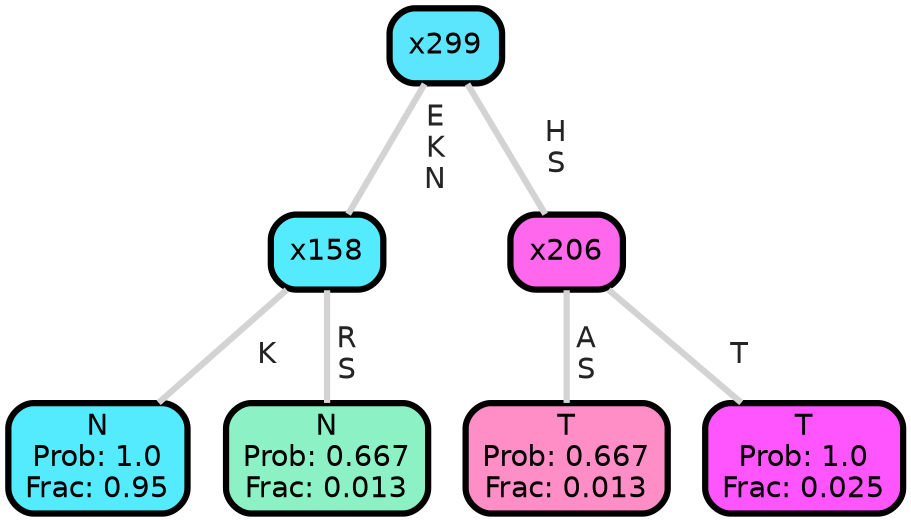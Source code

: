 graph Tree {
node [shape=box, style="filled, rounded",color="black",penwidth="3",fontcolor="black",                 fontname=helvetica] ;
graph [ranksep="0 equally", splines=straight,                 bgcolor=transparent, dpi=200] ;
edge [fontname=helvetica, fontweight=bold,fontcolor=grey14,color=lightgray] ;
0 [label="N
Prob: 1.0
Frac: 0.95", fillcolor="#55ebff"] ;
1 [label="x158", fillcolor="#55ebfe"] ;
2 [label="N
Prob: 0.667
Frac: 0.013", fillcolor="#8df1c6"] ;
3 [label="x299", fillcolor="#5ce6fd"] ;
4 [label="T
Prob: 0.667
Frac: 0.013", fillcolor="#ff8dc6"] ;
5 [label="x206", fillcolor="#ff67ec"] ;
6 [label="T
Prob: 1.0
Frac: 0.025", fillcolor="#ff55ff"] ;
1 -- 0 [label=" K",penwidth=3] ;
1 -- 2 [label=" R\n S",penwidth=3] ;
3 -- 1 [label=" E\n K\n N",penwidth=3] ;
3 -- 5 [label=" H\n S",penwidth=3] ;
5 -- 4 [label=" A\n S",penwidth=3] ;
5 -- 6 [label=" T",penwidth=3] ;
{rank = same;}}